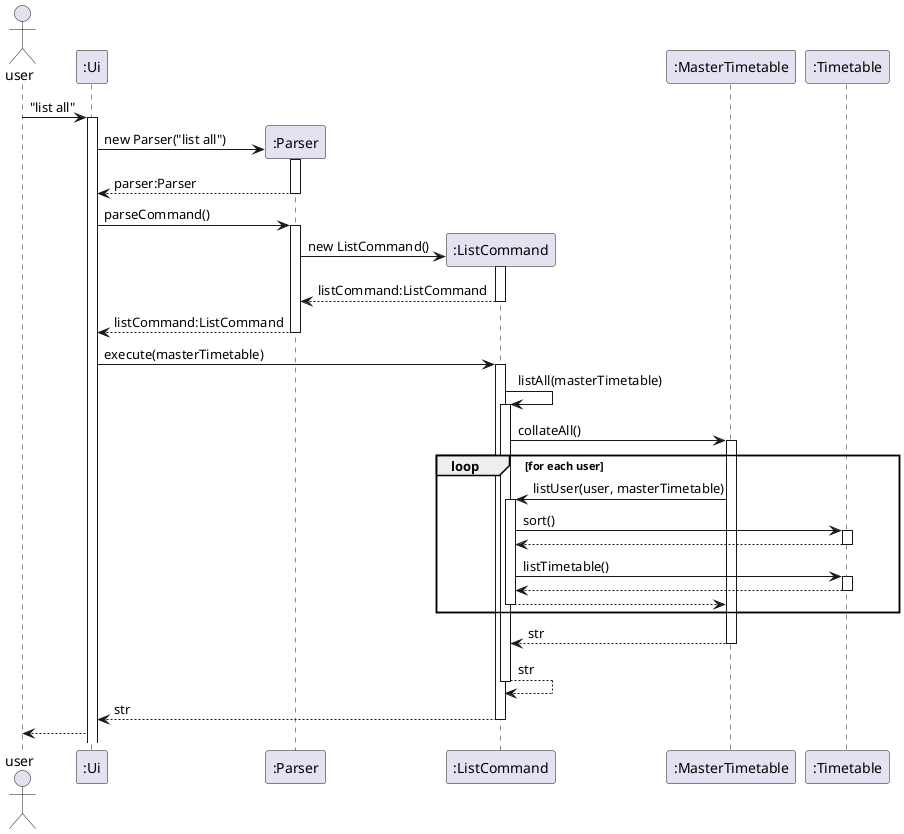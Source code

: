 @startuml
actor user

user -> ":Ui" ++ : "list all"
create ":Parser"
":Ui" -> ":Parser" ++: new Parser("list all")
":Parser" --> ":Ui" --: parser:Parser
":Ui" -> ":Parser" ++: parseCommand()
create ":ListCommand"
":Parser" -> ":ListCommand" ++: new ListCommand()
":ListCommand" --> ":Parser" --: listCommand:ListCommand
":Parser" --> ":Ui" --: listCommand:ListCommand
":Ui" -> ":ListCommand" ++: execute(masterTimetable)
":ListCommand" -> ":ListCommand"++: listAll(masterTimetable)
":ListCommand" -> ":MasterTimetable" ++: collateAll()
loop for each user
":MasterTimetable" -> ":ListCommand" ++: listUser(user, masterTimetable)
":ListCommand" -> ":Timetable" ++: sort()
":Timetable" --> ":ListCommand" --
":ListCommand" -> ":Timetable" ++: listTimetable()
":Timetable" --> ":ListCommand" --
":ListCommand" --> ":MasterTimetable" --
end
":MasterTimetable" --> ":ListCommand" --: str
":ListCommand" --> ":ListCommand" --: str
":ListCommand" --> ":Ui" --: str
":Ui" --> user
@enduml